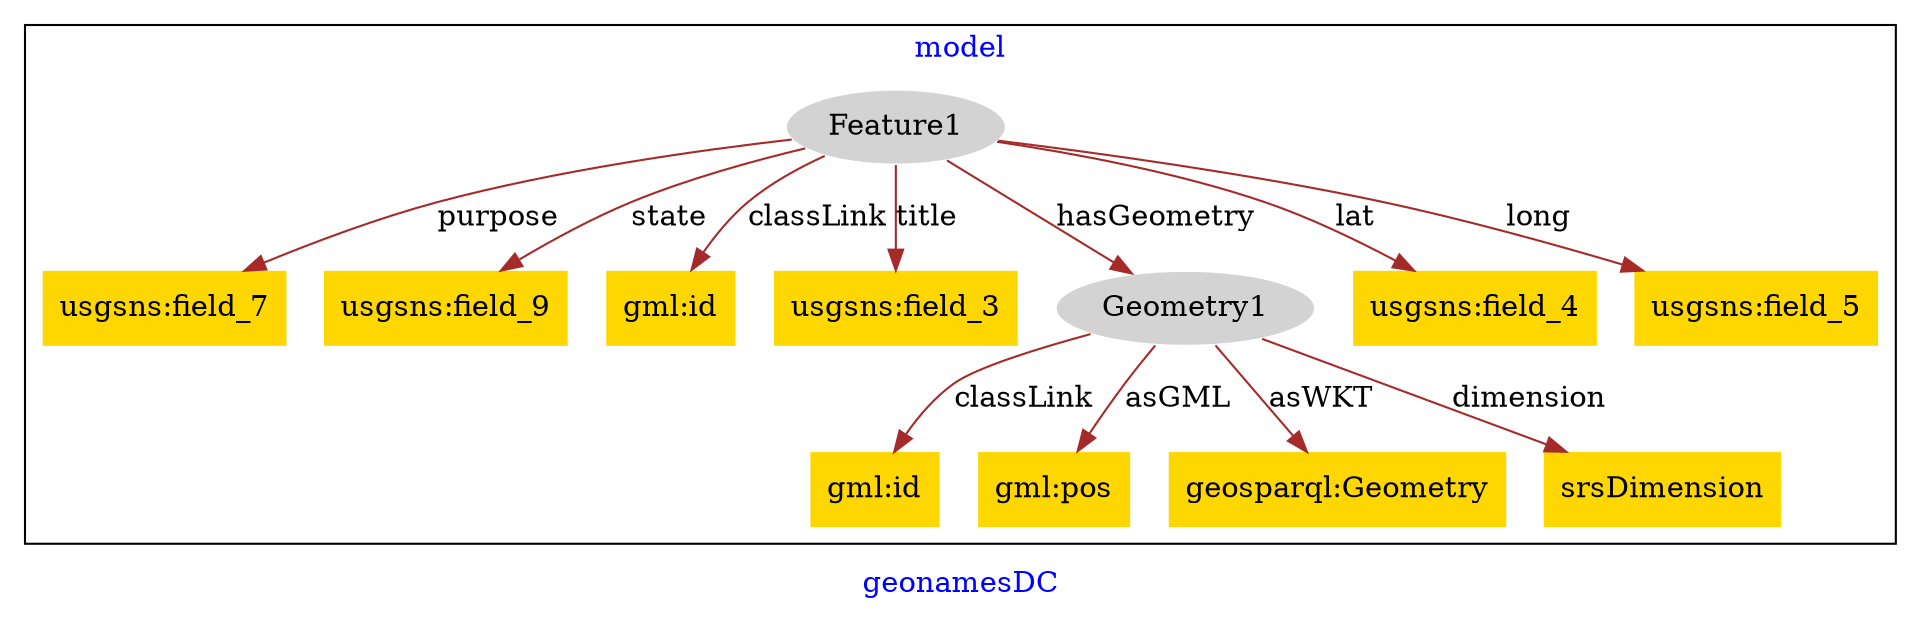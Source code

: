 digraph n0 {
fontcolor="blue"
remincross="true"
label="geonamesDC"
subgraph cluster {
label="model"
n2[style="filled",color="white",fillcolor="lightgray",label="Feature1"];
n3[shape="plaintext",style="filled",fillcolor="gold",label="usgsns:field_7"];
n4[shape="plaintext",style="filled",fillcolor="gold",label="usgsns:field_9"];
n5[shape="plaintext",style="filled",fillcolor="gold",label="gml:id"];
n6[shape="plaintext",style="filled",fillcolor="gold",label="usgsns:field_3"];
n7[style="filled",color="white",fillcolor="lightgray",label="Geometry1"];
n8[shape="plaintext",style="filled",fillcolor="gold",label="usgsns:field_4"];
n9[shape="plaintext",style="filled",fillcolor="gold",label="usgsns:field_5"];
n10[shape="plaintext",style="filled",fillcolor="gold",label="gml:id"];
n11[shape="plaintext",style="filled",fillcolor="gold",label="gml:pos"];
n12[shape="plaintext",style="filled",fillcolor="gold",label="geosparql:Geometry"];
n13[shape="plaintext",style="filled",fillcolor="gold",label="srsDimension"];
}
n2 -> n3[color="brown",fontcolor="black",label="purpose"]
n2 -> n4[color="brown",fontcolor="black",label="state"]
n2 -> n5[color="brown",fontcolor="black",label="classLink"]
n2 -> n6[color="brown",fontcolor="black",label="title"]
n2 -> n7[color="brown",fontcolor="black",label="hasGeometry"]
n2 -> n8[color="brown",fontcolor="black",label="lat"]
n2 -> n9[color="brown",fontcolor="black",label="long"]
n7 -> n10[color="brown",fontcolor="black",label="classLink"]
n7 -> n11[color="brown",fontcolor="black",label="asGML"]
n7 -> n12[color="brown",fontcolor="black",label="asWKT"]
n7 -> n13[color="brown",fontcolor="black",label="dimension"]
}
